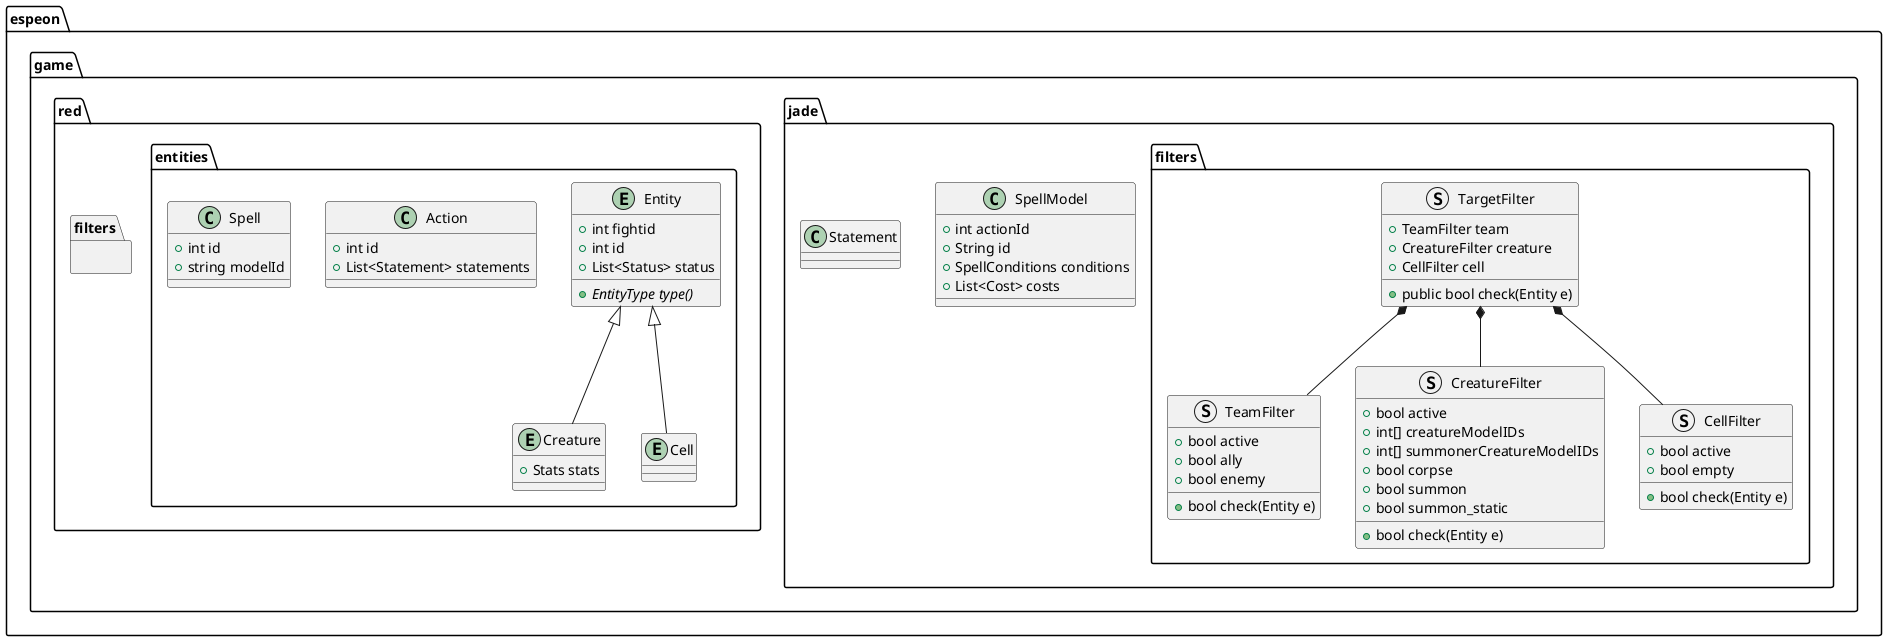 @startuml mdd

package espeon.game {
	package espeon.game.jade {
		class SpellModel {
			+int actionId
			+String id
			+SpellConditions conditions
			+List<Cost> costs
		}
		class Statement {
			
		}

		class SpellModel {
			
		}
		
		package espeon.game.jade.filters {
			struct TargetFilter {
				+TeamFilter team
				+CreatureFilter creature
				+CellFilter cell
				+public bool check(Entity e)
			}

			struct TeamFilter {
				+bool active
				+bool ally
				+bool enemy
				+bool check(Entity e)
			}

			struct CreatureFilter {
				+bool active
				+int[] creatureModelIDs
				+int[] summonerCreatureModelIDs
				+bool corpse
				+bool summon
				+bool summon_static
				+bool check(Entity e)
			}

			struct CellFilter {
				+bool active
				+bool empty
				+bool check(Entity e)
			}
			TargetFilter *-- TeamFilter
			TargetFilter *-- CreatureFilter
			TargetFilter *-- CellFilter
		}
	}
	
	package espeon.game.red {
		package espeon.game.red.entities {
			entity Entity {
				+int fightid
				+int id
				+List<Status> status
				+{abstract} EntityType type()
			}
			entity Creature {
				+Stats stats
			}
			entity Cell {
			}
			Entity <|-- Creature
			Entity <|-- Cell


			class Action {
				+int id
				+List<Statement> statements
			}
			class Spell {
				+int id
				+string modelId
			}

			package espeon.game.red.filters {
			}
		}
	}
	
}



